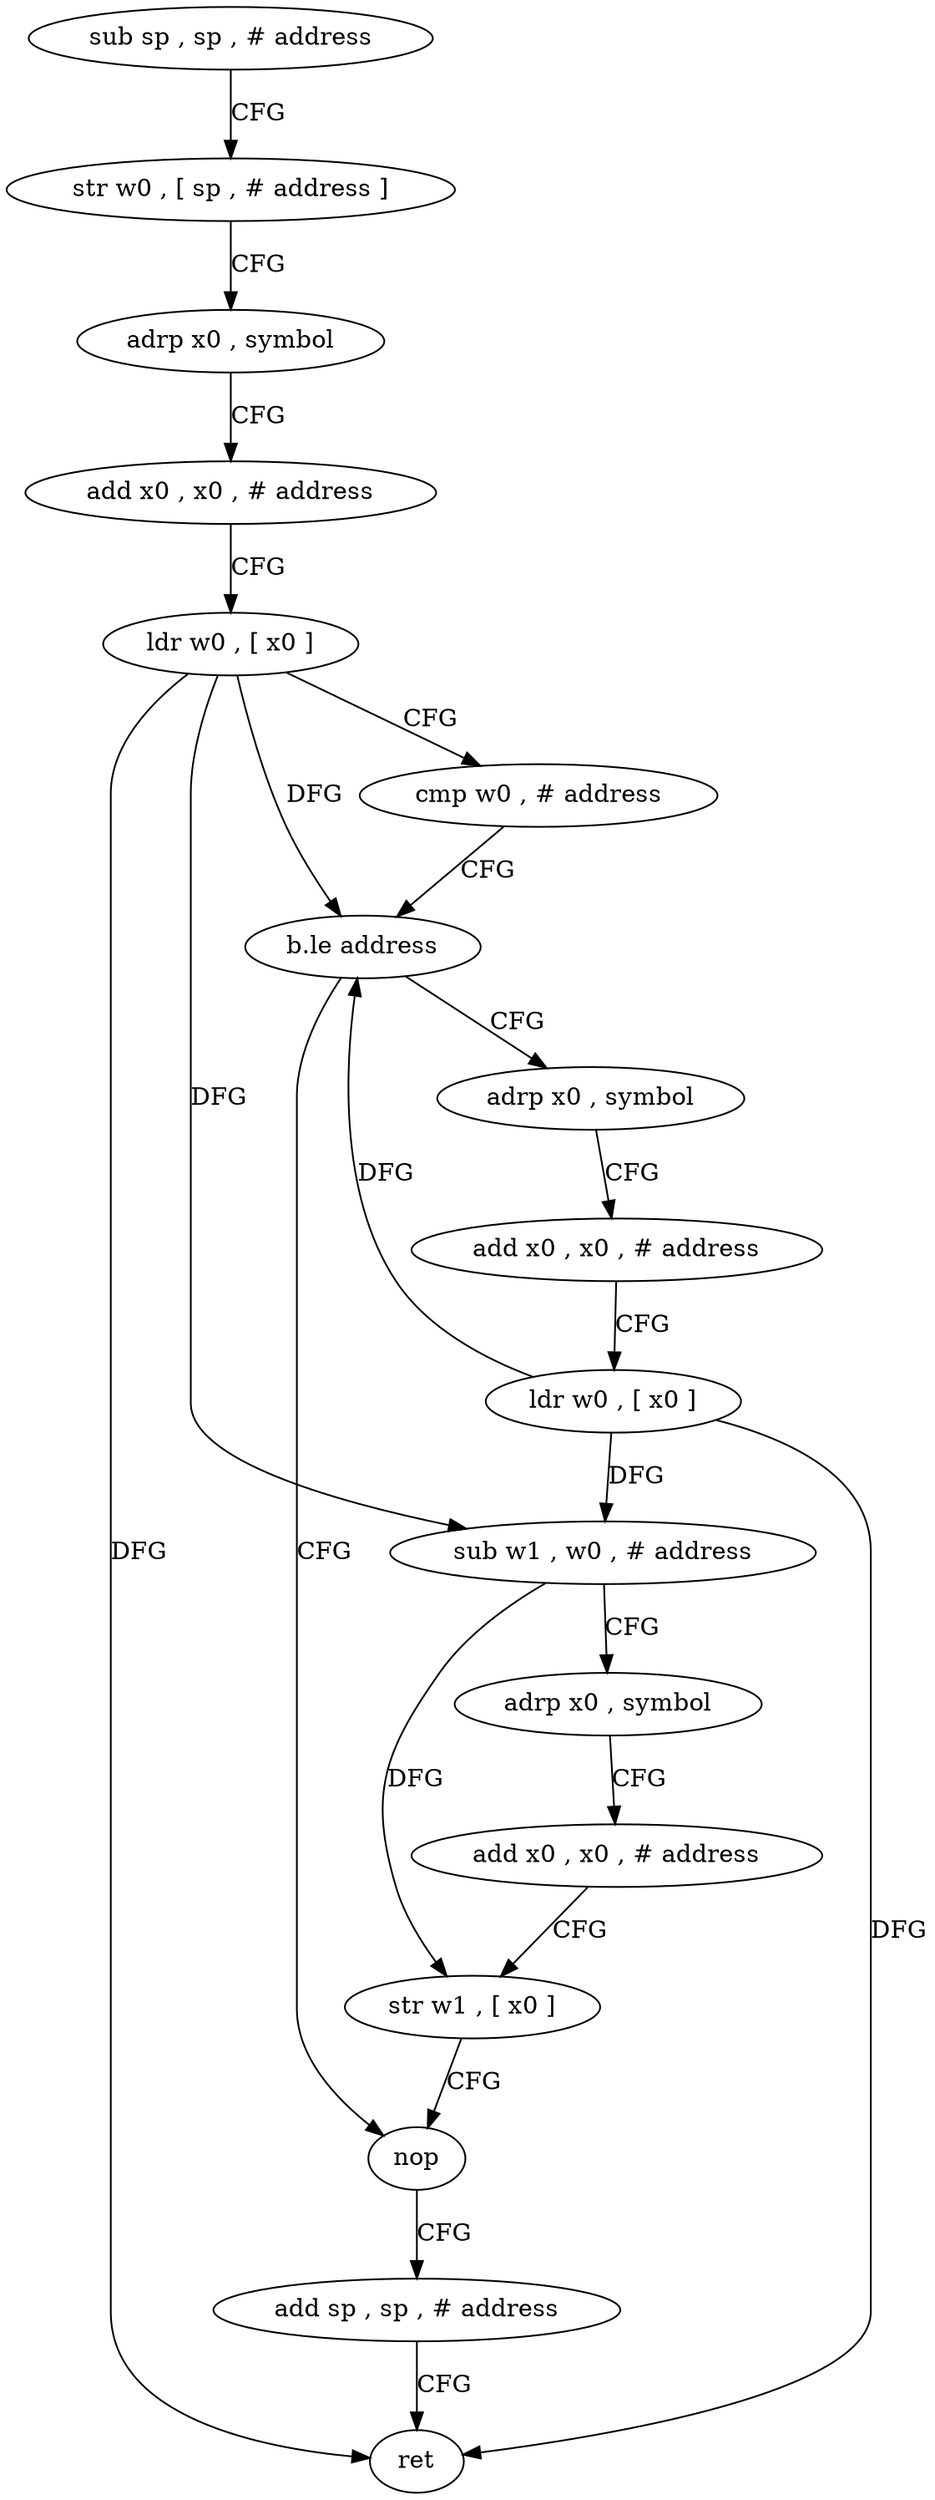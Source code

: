 digraph "func" {
"4214460" [label = "sub sp , sp , # address" ]
"4214464" [label = "str w0 , [ sp , # address ]" ]
"4214468" [label = "adrp x0 , symbol" ]
"4214472" [label = "add x0 , x0 , # address" ]
"4214476" [label = "ldr w0 , [ x0 ]" ]
"4214480" [label = "cmp w0 , # address" ]
"4214484" [label = "b.le address" ]
"4214516" [label = "nop" ]
"4214488" [label = "adrp x0 , symbol" ]
"4214520" [label = "add sp , sp , # address" ]
"4214524" [label = "ret" ]
"4214492" [label = "add x0 , x0 , # address" ]
"4214496" [label = "ldr w0 , [ x0 ]" ]
"4214500" [label = "sub w1 , w0 , # address" ]
"4214504" [label = "adrp x0 , symbol" ]
"4214508" [label = "add x0 , x0 , # address" ]
"4214512" [label = "str w1 , [ x0 ]" ]
"4214460" -> "4214464" [ label = "CFG" ]
"4214464" -> "4214468" [ label = "CFG" ]
"4214468" -> "4214472" [ label = "CFG" ]
"4214472" -> "4214476" [ label = "CFG" ]
"4214476" -> "4214480" [ label = "CFG" ]
"4214476" -> "4214484" [ label = "DFG" ]
"4214476" -> "4214524" [ label = "DFG" ]
"4214476" -> "4214500" [ label = "DFG" ]
"4214480" -> "4214484" [ label = "CFG" ]
"4214484" -> "4214516" [ label = "CFG" ]
"4214484" -> "4214488" [ label = "CFG" ]
"4214516" -> "4214520" [ label = "CFG" ]
"4214488" -> "4214492" [ label = "CFG" ]
"4214520" -> "4214524" [ label = "CFG" ]
"4214492" -> "4214496" [ label = "CFG" ]
"4214496" -> "4214500" [ label = "DFG" ]
"4214496" -> "4214484" [ label = "DFG" ]
"4214496" -> "4214524" [ label = "DFG" ]
"4214500" -> "4214504" [ label = "CFG" ]
"4214500" -> "4214512" [ label = "DFG" ]
"4214504" -> "4214508" [ label = "CFG" ]
"4214508" -> "4214512" [ label = "CFG" ]
"4214512" -> "4214516" [ label = "CFG" ]
}
